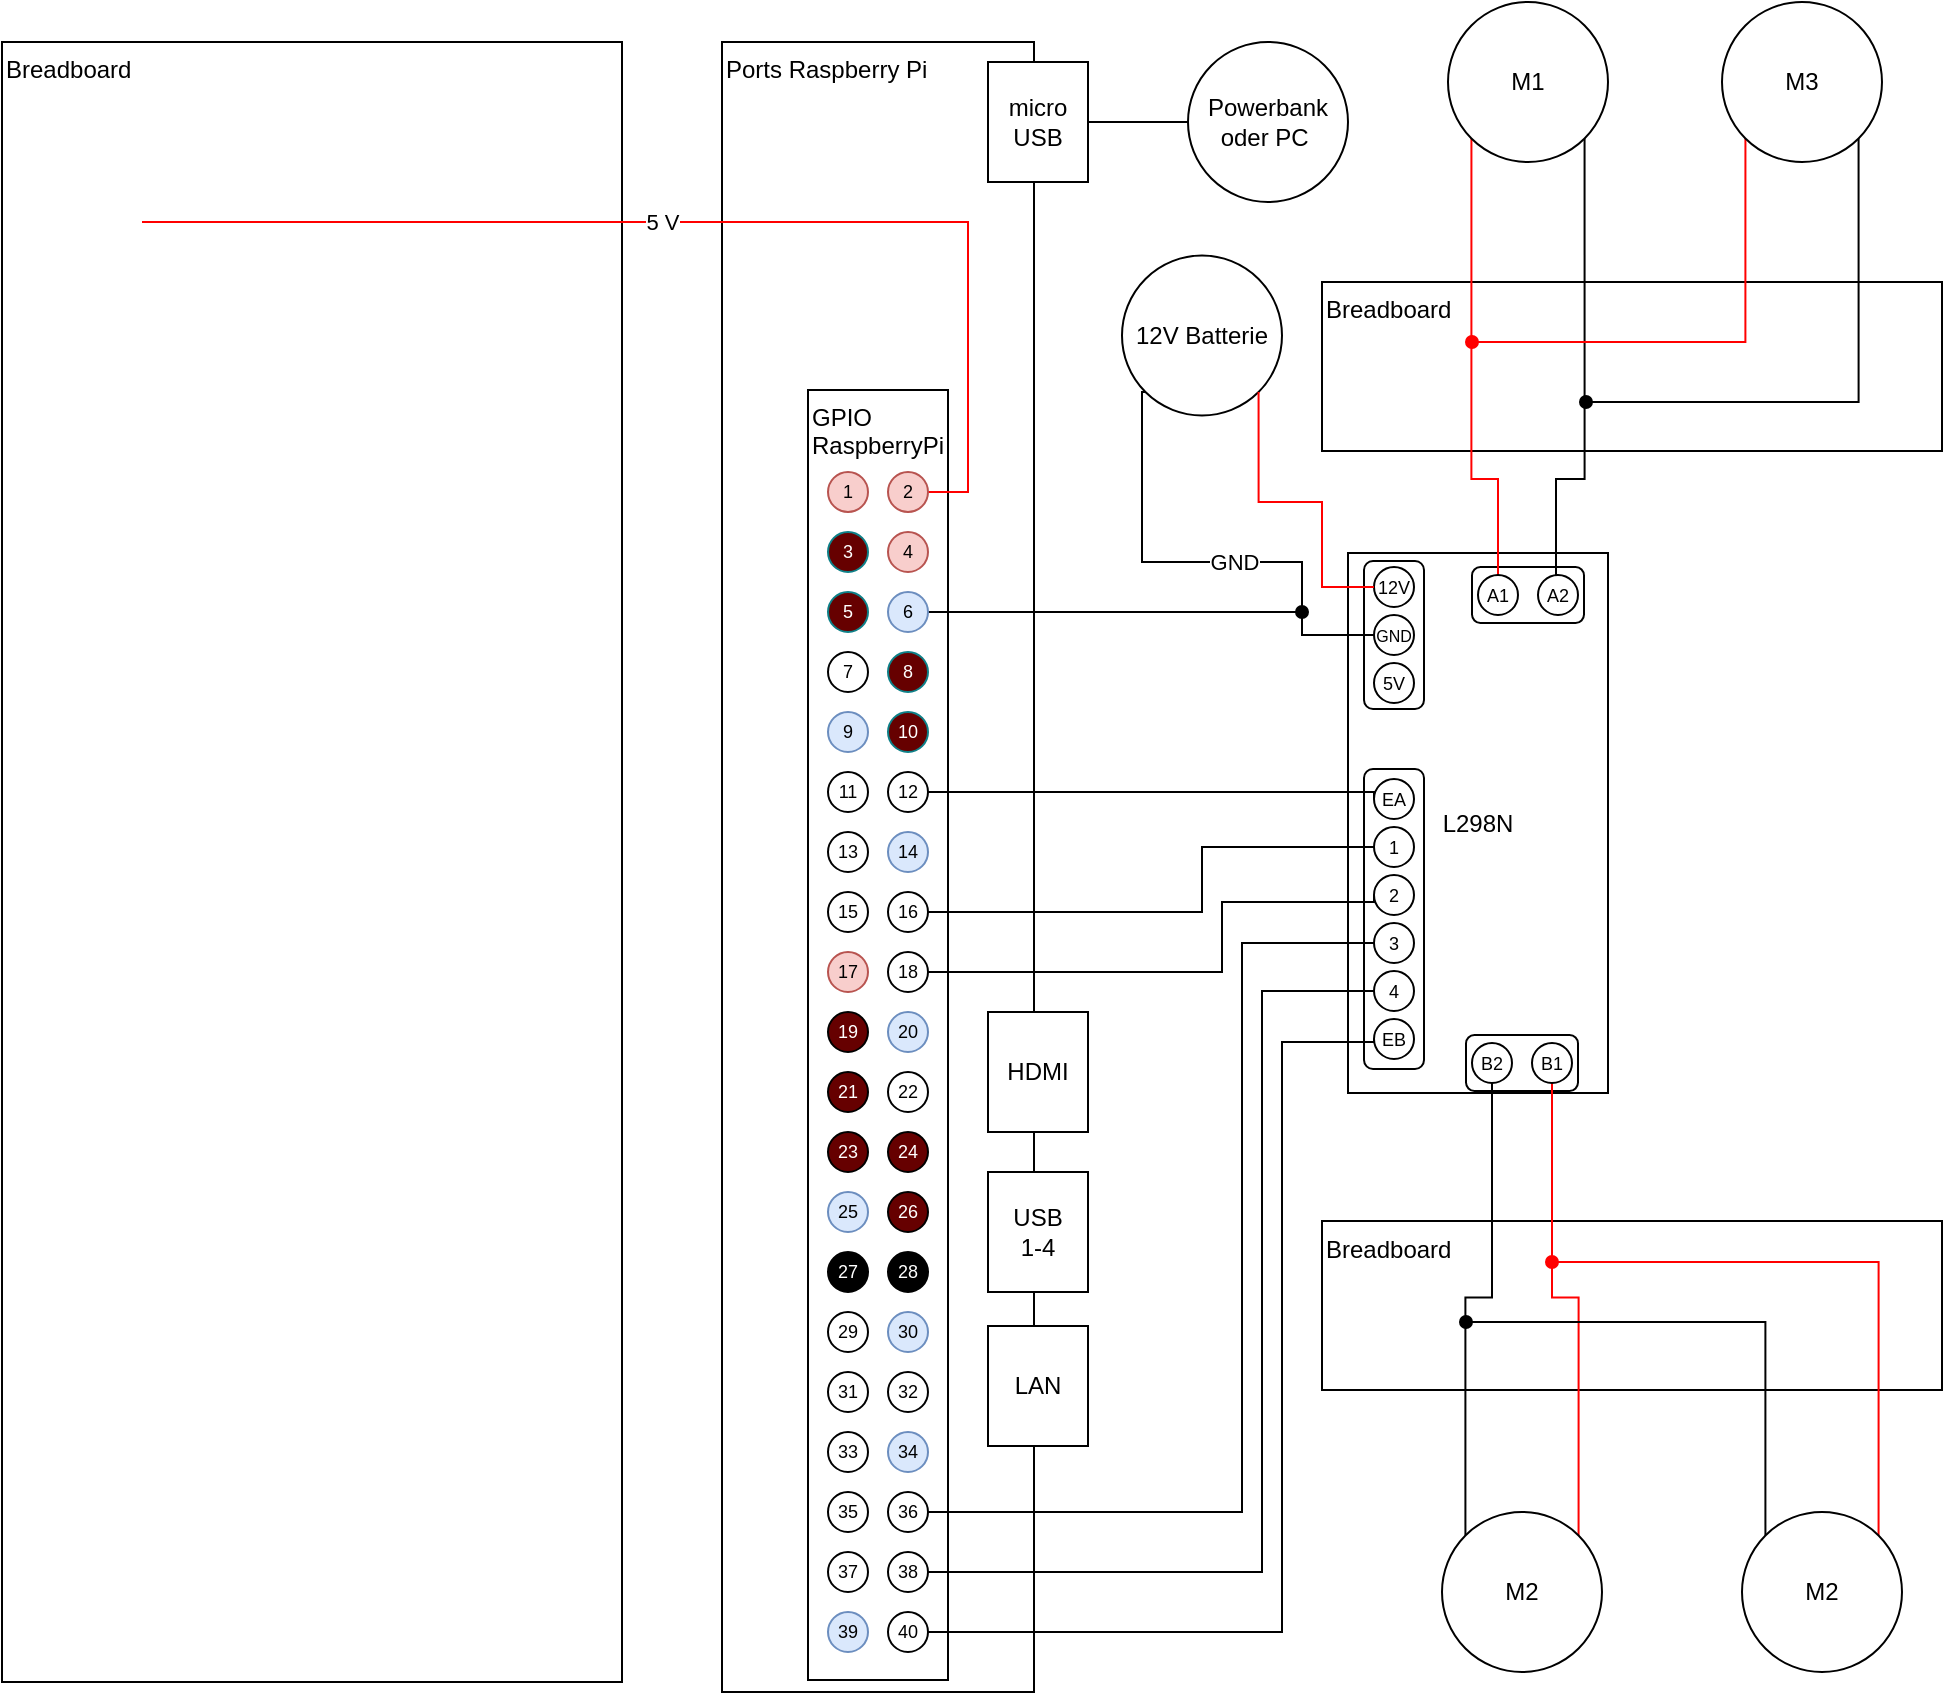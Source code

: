 <mxfile version="21.2.1" type="device">
  <diagram name="Seite-1" id="PGyua5_21smY6-l4cGi8">
    <mxGraphModel dx="1835" dy="639" grid="1" gridSize="10" guides="1" tooltips="1" connect="1" arrows="1" fold="1" page="1" pageScale="1" pageWidth="827" pageHeight="1169" math="0" shadow="0">
      <root>
        <mxCell id="0" />
        <mxCell id="1" parent="0" />
        <mxCell id="05i-smLC9eCTuCzIK3Xn-11" value="Ports Raspberry Pi" style="rounded=0;whiteSpace=wrap;html=1;align=left;verticalAlign=top;" parent="1" vertex="1">
          <mxGeometry x="-30" y="230" width="156" height="825" as="geometry" />
        </mxCell>
        <mxCell id="05i-smLC9eCTuCzIK3Xn-13" value="micro&lt;br&gt;USB" style="rounded=0;whiteSpace=wrap;html=1;" parent="1" vertex="1">
          <mxGeometry x="103" y="240" width="50" height="60" as="geometry" />
        </mxCell>
        <mxCell id="05i-smLC9eCTuCzIK3Xn-31" value="USB&lt;br&gt;1-4" style="rounded=0;whiteSpace=wrap;html=1;" parent="1" vertex="1">
          <mxGeometry x="103" y="795" width="50" height="60" as="geometry" />
        </mxCell>
        <mxCell id="05i-smLC9eCTuCzIK3Xn-33" value="LAN" style="rounded=0;whiteSpace=wrap;html=1;" parent="1" vertex="1">
          <mxGeometry x="103" y="872" width="50" height="60" as="geometry" />
        </mxCell>
        <mxCell id="Bs1byldZVV8IzLGN-WQu-1" style="edgeStyle=orthogonalEdgeStyle;rounded=0;orthogonalLoop=1;jettySize=auto;html=1;exitX=0;exitY=0.5;exitDx=0;exitDy=0;entryX=1;entryY=0.5;entryDx=0;entryDy=0;endArrow=none;endFill=0;" parent="1" source="Bs1byldZVV8IzLGN-WQu-2" target="05i-smLC9eCTuCzIK3Xn-13" edge="1">
          <mxGeometry relative="1" as="geometry">
            <mxPoint x="313" y="222" as="sourcePoint" />
            <Array as="points" />
          </mxGeometry>
        </mxCell>
        <mxCell id="Bs1byldZVV8IzLGN-WQu-2" value="Powerbank oder PC&amp;nbsp;" style="ellipse;whiteSpace=wrap;html=1;aspect=fixed;" parent="1" vertex="1">
          <mxGeometry x="203" y="230" width="80" height="80" as="geometry" />
        </mxCell>
        <mxCell id="05i-smLC9eCTuCzIK3Xn-23" value="Breadboard" style="rounded=0;whiteSpace=wrap;html=1;align=left;verticalAlign=top;" parent="1" vertex="1">
          <mxGeometry x="270" y="819.5" width="310" height="84.5" as="geometry" />
        </mxCell>
        <mxCell id="05i-smLC9eCTuCzIK3Xn-20" value="Breadboard" style="rounded=0;whiteSpace=wrap;html=1;align=left;verticalAlign=top;" parent="1" vertex="1">
          <mxGeometry x="270" y="350" width="310" height="84.5" as="geometry" />
        </mxCell>
        <mxCell id="05i-smLC9eCTuCzIK3Xn-2" value="Breadboard" style="rounded=0;whiteSpace=wrap;html=1;align=left;verticalAlign=top;" parent="1" vertex="1">
          <mxGeometry x="-390" y="230" width="310" height="820" as="geometry" />
        </mxCell>
        <mxCell id="6vpdTAPLGXKicJ_adY9Z-81" value="L298N" style="rounded=0;whiteSpace=wrap;html=1;" parent="1" vertex="1">
          <mxGeometry x="283" y="485.5" width="130" height="270" as="geometry" />
        </mxCell>
        <mxCell id="6vpdTAPLGXKicJ_adY9Z-94" value="" style="rounded=1;whiteSpace=wrap;html=1;fontSize=9;" parent="1" vertex="1">
          <mxGeometry x="291" y="593.5" width="30" height="150" as="geometry" />
        </mxCell>
        <mxCell id="6vpdTAPLGXKicJ_adY9Z-3" value="GPIO&lt;br&gt;RaspberryPi" style="rounded=0;whiteSpace=wrap;html=1;verticalAlign=top;align=left;" parent="1" vertex="1">
          <mxGeometry x="13" y="404" width="70" height="645" as="geometry" />
        </mxCell>
        <mxCell id="6vpdTAPLGXKicJ_adY9Z-4" value="1" style="ellipse;whiteSpace=wrap;html=1;aspect=fixed;align=center;verticalAlign=middle;fontSize=9;fillColor=#f8cecc;strokeColor=#b85450;" parent="1" vertex="1">
          <mxGeometry x="23" y="445" width="20" height="20" as="geometry" />
        </mxCell>
        <mxCell id="6vpdTAPLGXKicJ_adY9Z-145" value="5 V" style="edgeStyle=orthogonalEdgeStyle;rounded=0;orthogonalLoop=1;jettySize=auto;html=1;exitX=1;exitY=0.5;exitDx=0;exitDy=0;endArrow=none;endFill=0;strokeColor=#ff0000;" parent="1" source="6vpdTAPLGXKicJ_adY9Z-39" edge="1">
          <mxGeometry x="0.085" relative="1" as="geometry">
            <mxPoint x="-320" y="320" as="targetPoint" />
            <Array as="points">
              <mxPoint x="93" y="455" />
              <mxPoint x="93" y="320" />
              <mxPoint x="-310" y="320" />
            </Array>
            <mxPoint as="offset" />
          </mxGeometry>
        </mxCell>
        <mxCell id="6vpdTAPLGXKicJ_adY9Z-39" value="2" style="ellipse;whiteSpace=wrap;html=1;aspect=fixed;align=center;verticalAlign=middle;fontSize=9;fillColor=#f8cecc;strokeColor=#b85450;" parent="1" vertex="1">
          <mxGeometry x="53" y="445" width="20" height="20" as="geometry" />
        </mxCell>
        <mxCell id="6vpdTAPLGXKicJ_adY9Z-40" value="3" style="ellipse;whiteSpace=wrap;html=1;aspect=fixed;align=center;verticalAlign=middle;fontSize=9;fillColor=#660000;strokeColor=#0e8088;fontColor=#FFFFFF;" parent="1" vertex="1">
          <mxGeometry x="23" y="475" width="20" height="20" as="geometry" />
        </mxCell>
        <mxCell id="6vpdTAPLGXKicJ_adY9Z-41" value="4" style="ellipse;whiteSpace=wrap;html=1;aspect=fixed;align=center;verticalAlign=middle;fontSize=9;fillColor=#f8cecc;strokeColor=#b85450;" parent="1" vertex="1">
          <mxGeometry x="53" y="475" width="20" height="20" as="geometry" />
        </mxCell>
        <mxCell id="6vpdTAPLGXKicJ_adY9Z-42" value="5" style="ellipse;whiteSpace=wrap;html=1;aspect=fixed;align=center;verticalAlign=middle;fontSize=9;fillColor=#660000;strokeColor=#0e8088;fontColor=#FFFFFF;" parent="1" vertex="1">
          <mxGeometry x="23" y="505" width="20" height="20" as="geometry" />
        </mxCell>
        <mxCell id="05i-smLC9eCTuCzIK3Xn-10" style="edgeStyle=orthogonalEdgeStyle;rounded=0;orthogonalLoop=1;jettySize=auto;html=1;exitX=1;exitY=0.5;exitDx=0;exitDy=0;endArrow=oval;endFill=1;" parent="1" source="6vpdTAPLGXKicJ_adY9Z-43" edge="1">
          <mxGeometry relative="1" as="geometry">
            <mxPoint x="260" y="515" as="targetPoint" />
          </mxGeometry>
        </mxCell>
        <mxCell id="6vpdTAPLGXKicJ_adY9Z-43" value="6" style="ellipse;whiteSpace=wrap;html=1;aspect=fixed;align=center;verticalAlign=middle;fontSize=9;labelBackgroundColor=none;fillColor=#dae8fc;strokeColor=#6c8ebf;" parent="1" vertex="1">
          <mxGeometry x="53" y="505" width="20" height="20" as="geometry" />
        </mxCell>
        <mxCell id="6vpdTAPLGXKicJ_adY9Z-44" value="7" style="ellipse;whiteSpace=wrap;html=1;aspect=fixed;align=center;verticalAlign=middle;fontSize=9;" parent="1" vertex="1">
          <mxGeometry x="23" y="535" width="20" height="20" as="geometry" />
        </mxCell>
        <mxCell id="6vpdTAPLGXKicJ_adY9Z-45" value="8" style="ellipse;whiteSpace=wrap;html=1;aspect=fixed;align=center;verticalAlign=middle;fontSize=9;fillColor=#660000;strokeColor=#0e8088;fontColor=#FFFFFF;" parent="1" vertex="1">
          <mxGeometry x="53" y="535" width="20" height="20" as="geometry" />
        </mxCell>
        <mxCell id="6vpdTAPLGXKicJ_adY9Z-46" value="9" style="ellipse;whiteSpace=wrap;html=1;aspect=fixed;align=center;verticalAlign=middle;fontSize=9;labelBackgroundColor=none;fillColor=#dae8fc;strokeColor=#6c8ebf;" parent="1" vertex="1">
          <mxGeometry x="23" y="565" width="20" height="20" as="geometry" />
        </mxCell>
        <mxCell id="6vpdTAPLGXKicJ_adY9Z-47" value="10" style="ellipse;whiteSpace=wrap;html=1;aspect=fixed;align=center;verticalAlign=middle;fontSize=9;fillColor=#660000;strokeColor=#0e8088;fontColor=#FFFFFF;" parent="1" vertex="1">
          <mxGeometry x="53" y="565" width="20" height="20" as="geometry" />
        </mxCell>
        <mxCell id="6vpdTAPLGXKicJ_adY9Z-48" value="11" style="ellipse;whiteSpace=wrap;html=1;aspect=fixed;align=center;verticalAlign=middle;fontSize=9;" parent="1" vertex="1">
          <mxGeometry x="23" y="595" width="20" height="20" as="geometry" />
        </mxCell>
        <mxCell id="6vpdTAPLGXKicJ_adY9Z-118" style="edgeStyle=orthogonalEdgeStyle;rounded=0;orthogonalLoop=1;jettySize=auto;html=1;exitX=1;exitY=0.5;exitDx=0;exitDy=0;entryX=0;entryY=0.5;entryDx=0;entryDy=0;endArrow=none;endFill=0;" parent="1" source="6vpdTAPLGXKicJ_adY9Z-49" target="6vpdTAPLGXKicJ_adY9Z-106" edge="1">
          <mxGeometry relative="1" as="geometry">
            <Array as="points">
              <mxPoint x="296" y="605" />
            </Array>
          </mxGeometry>
        </mxCell>
        <mxCell id="6vpdTAPLGXKicJ_adY9Z-49" value="12" style="ellipse;whiteSpace=wrap;html=1;aspect=fixed;align=center;verticalAlign=middle;fontSize=9;" parent="1" vertex="1">
          <mxGeometry x="53" y="595" width="20" height="20" as="geometry" />
        </mxCell>
        <mxCell id="6vpdTAPLGXKicJ_adY9Z-50" value="13" style="ellipse;whiteSpace=wrap;html=1;aspect=fixed;align=center;verticalAlign=middle;fontSize=9;" parent="1" vertex="1">
          <mxGeometry x="23" y="625" width="20" height="20" as="geometry" />
        </mxCell>
        <mxCell id="6vpdTAPLGXKicJ_adY9Z-51" value="14" style="ellipse;whiteSpace=wrap;html=1;aspect=fixed;align=center;verticalAlign=middle;fontSize=9;labelBackgroundColor=none;fillColor=#dae8fc;strokeColor=#6c8ebf;" parent="1" vertex="1">
          <mxGeometry x="53" y="625" width="20" height="20" as="geometry" />
        </mxCell>
        <mxCell id="6vpdTAPLGXKicJ_adY9Z-52" value="15" style="ellipse;whiteSpace=wrap;html=1;aspect=fixed;align=center;verticalAlign=middle;fontSize=9;" parent="1" vertex="1">
          <mxGeometry x="23" y="655" width="20" height="20" as="geometry" />
        </mxCell>
        <mxCell id="6vpdTAPLGXKicJ_adY9Z-119" style="edgeStyle=orthogonalEdgeStyle;rounded=0;orthogonalLoop=1;jettySize=auto;html=1;exitX=1;exitY=0.5;exitDx=0;exitDy=0;entryX=0;entryY=0.5;entryDx=0;entryDy=0;endArrow=none;endFill=0;" parent="1" source="6vpdTAPLGXKicJ_adY9Z-53" target="6vpdTAPLGXKicJ_adY9Z-95" edge="1">
          <mxGeometry relative="1" as="geometry">
            <Array as="points">
              <mxPoint x="210" y="665" />
              <mxPoint x="210" y="633" />
            </Array>
          </mxGeometry>
        </mxCell>
        <mxCell id="6vpdTAPLGXKicJ_adY9Z-53" value="16" style="ellipse;whiteSpace=wrap;html=1;aspect=fixed;align=center;verticalAlign=middle;fontSize=9;" parent="1" vertex="1">
          <mxGeometry x="53" y="655" width="20" height="20" as="geometry" />
        </mxCell>
        <mxCell id="6vpdTAPLGXKicJ_adY9Z-54" value="17" style="ellipse;whiteSpace=wrap;html=1;aspect=fixed;align=center;verticalAlign=middle;fontSize=9;fillColor=#f8cecc;strokeColor=#b85450;" parent="1" vertex="1">
          <mxGeometry x="23" y="685" width="20" height="20" as="geometry" />
        </mxCell>
        <mxCell id="6vpdTAPLGXKicJ_adY9Z-120" style="edgeStyle=orthogonalEdgeStyle;rounded=0;orthogonalLoop=1;jettySize=auto;html=1;exitX=1;exitY=0.5;exitDx=0;exitDy=0;entryX=0;entryY=0.5;entryDx=0;entryDy=0;endArrow=none;endFill=0;" parent="1" source="6vpdTAPLGXKicJ_adY9Z-57" target="6vpdTAPLGXKicJ_adY9Z-96" edge="1">
          <mxGeometry relative="1" as="geometry">
            <Array as="points">
              <mxPoint x="220" y="695" />
              <mxPoint x="220" y="660" />
              <mxPoint x="296" y="660" />
            </Array>
          </mxGeometry>
        </mxCell>
        <mxCell id="6vpdTAPLGXKicJ_adY9Z-57" value="18" style="ellipse;whiteSpace=wrap;html=1;aspect=fixed;align=center;verticalAlign=middle;fontSize=9;" parent="1" vertex="1">
          <mxGeometry x="53" y="685" width="20" height="20" as="geometry" />
        </mxCell>
        <mxCell id="6vpdTAPLGXKicJ_adY9Z-58" value="19" style="ellipse;whiteSpace=wrap;html=1;aspect=fixed;align=center;verticalAlign=middle;fontSize=9;fontColor=#FFFFFF;fillColor=#660000;" parent="1" vertex="1">
          <mxGeometry x="23" y="715" width="20" height="20" as="geometry" />
        </mxCell>
        <mxCell id="6vpdTAPLGXKicJ_adY9Z-59" value="20" style="ellipse;whiteSpace=wrap;html=1;aspect=fixed;align=center;verticalAlign=middle;fontSize=9;labelBackgroundColor=none;fillColor=#dae8fc;strokeColor=#6c8ebf;" parent="1" vertex="1">
          <mxGeometry x="53" y="715" width="20" height="20" as="geometry" />
        </mxCell>
        <mxCell id="6vpdTAPLGXKicJ_adY9Z-60" value="21" style="ellipse;whiteSpace=wrap;html=1;aspect=fixed;align=center;verticalAlign=middle;fontSize=9;fontColor=#FFFFFF;fillColor=#660000;" parent="1" vertex="1">
          <mxGeometry x="23" y="745" width="20" height="20" as="geometry" />
        </mxCell>
        <mxCell id="6vpdTAPLGXKicJ_adY9Z-61" value="22" style="ellipse;whiteSpace=wrap;html=1;aspect=fixed;align=center;verticalAlign=middle;fontSize=9;" parent="1" vertex="1">
          <mxGeometry x="53" y="745" width="20" height="20" as="geometry" />
        </mxCell>
        <mxCell id="6vpdTAPLGXKicJ_adY9Z-62" value="23" style="ellipse;whiteSpace=wrap;html=1;aspect=fixed;align=center;verticalAlign=middle;fontSize=9;fontColor=#FFFFFF;fillColor=#660000;" parent="1" vertex="1">
          <mxGeometry x="23" y="775" width="20" height="20" as="geometry" />
        </mxCell>
        <mxCell id="6vpdTAPLGXKicJ_adY9Z-63" value="24" style="ellipse;whiteSpace=wrap;html=1;aspect=fixed;align=center;verticalAlign=middle;fontSize=9;fontColor=#FFFFFF;fillColor=#660000;" parent="1" vertex="1">
          <mxGeometry x="53" y="775" width="20" height="20" as="geometry" />
        </mxCell>
        <mxCell id="6vpdTAPLGXKicJ_adY9Z-64" value="25" style="ellipse;whiteSpace=wrap;html=1;aspect=fixed;align=center;verticalAlign=middle;fontSize=9;labelBackgroundColor=none;fillColor=#dae8fc;strokeColor=#6c8ebf;" parent="1" vertex="1">
          <mxGeometry x="23" y="805" width="20" height="20" as="geometry" />
        </mxCell>
        <mxCell id="6vpdTAPLGXKicJ_adY9Z-65" value="26" style="ellipse;whiteSpace=wrap;html=1;aspect=fixed;align=center;verticalAlign=middle;fontSize=9;fontColor=#FFFFFF;fillColor=#660000;" parent="1" vertex="1">
          <mxGeometry x="53" y="805" width="20" height="20" as="geometry" />
        </mxCell>
        <mxCell id="6vpdTAPLGXKicJ_adY9Z-66" value="27" style="ellipse;whiteSpace=wrap;html=1;aspect=fixed;align=center;verticalAlign=middle;fontSize=9;fontColor=#FFFFFF;fillColor=#000000;" parent="1" vertex="1">
          <mxGeometry x="23" y="835" width="20" height="20" as="geometry" />
        </mxCell>
        <mxCell id="6vpdTAPLGXKicJ_adY9Z-67" value="28" style="ellipse;whiteSpace=wrap;html=1;aspect=fixed;align=center;verticalAlign=middle;fontSize=9;fontColor=#FFFFFF;fillColor=#000000;" parent="1" vertex="1">
          <mxGeometry x="53" y="835" width="20" height="20" as="geometry" />
        </mxCell>
        <mxCell id="6vpdTAPLGXKicJ_adY9Z-68" value="29" style="ellipse;whiteSpace=wrap;html=1;aspect=fixed;align=center;verticalAlign=middle;fontSize=9;" parent="1" vertex="1">
          <mxGeometry x="23" y="865" width="20" height="20" as="geometry" />
        </mxCell>
        <mxCell id="6vpdTAPLGXKicJ_adY9Z-69" value="30" style="ellipse;whiteSpace=wrap;html=1;aspect=fixed;align=center;verticalAlign=middle;fontSize=9;labelBackgroundColor=none;fillColor=#dae8fc;strokeColor=#6c8ebf;" parent="1" vertex="1">
          <mxGeometry x="53" y="865" width="20" height="20" as="geometry" />
        </mxCell>
        <mxCell id="6vpdTAPLGXKicJ_adY9Z-70" value="31" style="ellipse;whiteSpace=wrap;html=1;aspect=fixed;align=center;verticalAlign=middle;fontSize=9;" parent="1" vertex="1">
          <mxGeometry x="23" y="895" width="20" height="20" as="geometry" />
        </mxCell>
        <mxCell id="6vpdTAPLGXKicJ_adY9Z-71" value="32" style="ellipse;whiteSpace=wrap;html=1;aspect=fixed;align=center;verticalAlign=middle;fontSize=9;" parent="1" vertex="1">
          <mxGeometry x="53" y="895" width="20" height="20" as="geometry" />
        </mxCell>
        <mxCell id="6vpdTAPLGXKicJ_adY9Z-72" value="33" style="ellipse;whiteSpace=wrap;html=1;aspect=fixed;align=center;verticalAlign=middle;fontSize=9;" parent="1" vertex="1">
          <mxGeometry x="23" y="925" width="20" height="20" as="geometry" />
        </mxCell>
        <mxCell id="6vpdTAPLGXKicJ_adY9Z-73" value="34" style="ellipse;whiteSpace=wrap;html=1;aspect=fixed;align=center;verticalAlign=middle;fontSize=9;labelBackgroundColor=none;fillColor=#dae8fc;strokeColor=#6c8ebf;" parent="1" vertex="1">
          <mxGeometry x="53" y="925" width="20" height="20" as="geometry" />
        </mxCell>
        <mxCell id="6vpdTAPLGXKicJ_adY9Z-74" value="35" style="ellipse;whiteSpace=wrap;html=1;aspect=fixed;align=center;verticalAlign=middle;fontSize=9;" parent="1" vertex="1">
          <mxGeometry x="23" y="955" width="20" height="20" as="geometry" />
        </mxCell>
        <mxCell id="6vpdTAPLGXKicJ_adY9Z-121" style="edgeStyle=orthogonalEdgeStyle;rounded=0;orthogonalLoop=1;jettySize=auto;html=1;exitX=1;exitY=0.5;exitDx=0;exitDy=0;entryX=0;entryY=0.5;entryDx=0;entryDy=0;endArrow=none;endFill=0;" parent="1" source="6vpdTAPLGXKicJ_adY9Z-75" target="6vpdTAPLGXKicJ_adY9Z-97" edge="1">
          <mxGeometry relative="1" as="geometry">
            <Array as="points">
              <mxPoint x="230" y="965" />
              <mxPoint x="230" y="681" />
            </Array>
          </mxGeometry>
        </mxCell>
        <mxCell id="6vpdTAPLGXKicJ_adY9Z-75" value="36" style="ellipse;whiteSpace=wrap;html=1;aspect=fixed;align=center;verticalAlign=middle;fontSize=9;" parent="1" vertex="1">
          <mxGeometry x="53" y="955" width="20" height="20" as="geometry" />
        </mxCell>
        <mxCell id="6vpdTAPLGXKicJ_adY9Z-76" value="37" style="ellipse;whiteSpace=wrap;html=1;aspect=fixed;align=center;verticalAlign=middle;fontSize=9;" parent="1" vertex="1">
          <mxGeometry x="23" y="985" width="20" height="20" as="geometry" />
        </mxCell>
        <mxCell id="6vpdTAPLGXKicJ_adY9Z-122" style="edgeStyle=orthogonalEdgeStyle;rounded=0;orthogonalLoop=1;jettySize=auto;html=1;exitX=1;exitY=0.5;exitDx=0;exitDy=0;entryX=0;entryY=0.5;entryDx=0;entryDy=0;endArrow=none;endFill=0;" parent="1" source="6vpdTAPLGXKicJ_adY9Z-77" target="6vpdTAPLGXKicJ_adY9Z-99" edge="1">
          <mxGeometry relative="1" as="geometry">
            <Array as="points">
              <mxPoint x="240" y="995" />
              <mxPoint x="240" y="705" />
            </Array>
          </mxGeometry>
        </mxCell>
        <mxCell id="6vpdTAPLGXKicJ_adY9Z-77" value="38" style="ellipse;whiteSpace=wrap;html=1;aspect=fixed;align=center;verticalAlign=middle;fontSize=9;" parent="1" vertex="1">
          <mxGeometry x="53" y="985" width="20" height="20" as="geometry" />
        </mxCell>
        <mxCell id="6vpdTAPLGXKicJ_adY9Z-78" value="39" style="ellipse;whiteSpace=wrap;html=1;aspect=fixed;align=center;verticalAlign=middle;fontSize=9;labelBackgroundColor=none;fillColor=#dae8fc;strokeColor=#6c8ebf;" parent="1" vertex="1">
          <mxGeometry x="23" y="1015" width="20" height="20" as="geometry" />
        </mxCell>
        <mxCell id="6vpdTAPLGXKicJ_adY9Z-123" style="edgeStyle=orthogonalEdgeStyle;rounded=0;orthogonalLoop=1;jettySize=auto;html=1;exitX=1;exitY=0.5;exitDx=0;exitDy=0;entryX=0;entryY=0.5;entryDx=0;entryDy=0;endArrow=none;endFill=0;" parent="1" source="6vpdTAPLGXKicJ_adY9Z-79" target="6vpdTAPLGXKicJ_adY9Z-107" edge="1">
          <mxGeometry relative="1" as="geometry">
            <Array as="points">
              <mxPoint x="250" y="1025" />
              <mxPoint x="250" y="730" />
              <mxPoint x="296" y="730" />
            </Array>
          </mxGeometry>
        </mxCell>
        <mxCell id="6vpdTAPLGXKicJ_adY9Z-79" value="40" style="ellipse;whiteSpace=wrap;html=1;aspect=fixed;align=center;verticalAlign=middle;fontSize=9;" parent="1" vertex="1">
          <mxGeometry x="53" y="1015" width="20" height="20" as="geometry" />
        </mxCell>
        <mxCell id="6vpdTAPLGXKicJ_adY9Z-86" value="" style="rounded=1;whiteSpace=wrap;html=1;fontSize=9;" parent="1" vertex="1">
          <mxGeometry x="345" y="492.5" width="56" height="28" as="geometry" />
        </mxCell>
        <mxCell id="6vpdTAPLGXKicJ_adY9Z-111" style="edgeStyle=orthogonalEdgeStyle;rounded=0;orthogonalLoop=1;jettySize=auto;html=1;exitX=0.5;exitY=0;exitDx=0;exitDy=0;entryX=1;entryY=1;entryDx=0;entryDy=0;endArrow=none;endFill=0;" parent="1" source="6vpdTAPLGXKicJ_adY9Z-83" target="6vpdTAPLGXKicJ_adY9Z-108" edge="1">
          <mxGeometry relative="1" as="geometry">
            <Array as="points">
              <mxPoint x="387" y="496.5" />
              <mxPoint x="387" y="448.5" />
              <mxPoint x="401" y="448.5" />
            </Array>
          </mxGeometry>
        </mxCell>
        <mxCell id="6vpdTAPLGXKicJ_adY9Z-110" style="edgeStyle=orthogonalEdgeStyle;rounded=0;orthogonalLoop=1;jettySize=auto;html=1;exitX=0.5;exitY=0;exitDx=0;exitDy=0;entryX=0;entryY=1;entryDx=0;entryDy=0;endArrow=none;endFill=0;strokeColor=#FF0000;" parent="1" source="6vpdTAPLGXKicJ_adY9Z-82" target="6vpdTAPLGXKicJ_adY9Z-108" edge="1">
          <mxGeometry relative="1" as="geometry">
            <Array as="points">
              <mxPoint x="358" y="448.5" />
              <mxPoint x="345" y="448.5" />
            </Array>
          </mxGeometry>
        </mxCell>
        <mxCell id="6vpdTAPLGXKicJ_adY9Z-82" value="A1" style="ellipse;whiteSpace=wrap;html=1;aspect=fixed;align=center;verticalAlign=middle;fontSize=9;" parent="1" vertex="1">
          <mxGeometry x="348" y="496.5" width="20" height="20" as="geometry" />
        </mxCell>
        <mxCell id="6vpdTAPLGXKicJ_adY9Z-83" value="A2" style="ellipse;whiteSpace=wrap;html=1;aspect=fixed;align=center;verticalAlign=middle;fontSize=9;" parent="1" vertex="1">
          <mxGeometry x="378" y="496.5" width="20" height="20" as="geometry" />
        </mxCell>
        <mxCell id="6vpdTAPLGXKicJ_adY9Z-87" value="" style="rounded=1;whiteSpace=wrap;html=1;fontSize=9;" parent="1" vertex="1">
          <mxGeometry x="342" y="726.5" width="56" height="28" as="geometry" />
        </mxCell>
        <mxCell id="6vpdTAPLGXKicJ_adY9Z-113" style="edgeStyle=orthogonalEdgeStyle;rounded=0;orthogonalLoop=1;jettySize=auto;html=1;exitX=0.5;exitY=1;exitDx=0;exitDy=0;entryX=0;entryY=0;entryDx=0;entryDy=0;endArrow=none;endFill=0;" parent="1" source="6vpdTAPLGXKicJ_adY9Z-88" target="6vpdTAPLGXKicJ_adY9Z-109" edge="1">
          <mxGeometry relative="1" as="geometry" />
        </mxCell>
        <mxCell id="6vpdTAPLGXKicJ_adY9Z-88" value="B2" style="ellipse;whiteSpace=wrap;html=1;aspect=fixed;align=center;verticalAlign=middle;fontSize=9;" parent="1" vertex="1">
          <mxGeometry x="345" y="730.5" width="20" height="20" as="geometry" />
        </mxCell>
        <mxCell id="6vpdTAPLGXKicJ_adY9Z-112" style="edgeStyle=orthogonalEdgeStyle;rounded=0;orthogonalLoop=1;jettySize=auto;html=1;exitX=0.5;exitY=1;exitDx=0;exitDy=0;entryX=1;entryY=0;entryDx=0;entryDy=0;endArrow=none;endFill=0;strokeColor=#FF0000;" parent="1" source="6vpdTAPLGXKicJ_adY9Z-89" target="6vpdTAPLGXKicJ_adY9Z-109" edge="1">
          <mxGeometry relative="1" as="geometry" />
        </mxCell>
        <mxCell id="6vpdTAPLGXKicJ_adY9Z-89" value="B1" style="ellipse;whiteSpace=wrap;html=1;aspect=fixed;align=center;verticalAlign=middle;fontSize=9;" parent="1" vertex="1">
          <mxGeometry x="375" y="730.5" width="20" height="20" as="geometry" />
        </mxCell>
        <mxCell id="6vpdTAPLGXKicJ_adY9Z-90" value="" style="rounded=1;whiteSpace=wrap;html=1;fontSize=9;" parent="1" vertex="1">
          <mxGeometry x="291" y="489.5" width="30" height="74" as="geometry" />
        </mxCell>
        <mxCell id="6vpdTAPLGXKicJ_adY9Z-91" value="12V" style="ellipse;whiteSpace=wrap;html=1;aspect=fixed;align=center;verticalAlign=middle;fontSize=9;" parent="1" vertex="1">
          <mxGeometry x="296" y="492.5" width="20" height="20" as="geometry" />
        </mxCell>
        <mxCell id="6vpdTAPLGXKicJ_adY9Z-92" value="GND" style="ellipse;whiteSpace=wrap;html=1;aspect=fixed;align=center;verticalAlign=middle;fontSize=8;" parent="1" vertex="1">
          <mxGeometry x="296" y="516.5" width="20" height="20" as="geometry" />
        </mxCell>
        <mxCell id="6vpdTAPLGXKicJ_adY9Z-93" value="5V" style="ellipse;whiteSpace=wrap;html=1;aspect=fixed;align=center;verticalAlign=middle;fontSize=9;" parent="1" vertex="1">
          <mxGeometry x="296" y="540.5" width="20" height="20" as="geometry" />
        </mxCell>
        <mxCell id="6vpdTAPLGXKicJ_adY9Z-95" value="1" style="ellipse;whiteSpace=wrap;html=1;aspect=fixed;align=center;verticalAlign=middle;fontSize=9;" parent="1" vertex="1">
          <mxGeometry x="296" y="622.5" width="20" height="20" as="geometry" />
        </mxCell>
        <mxCell id="6vpdTAPLGXKicJ_adY9Z-96" value="2" style="ellipse;whiteSpace=wrap;html=1;aspect=fixed;align=center;verticalAlign=middle;fontSize=9;" parent="1" vertex="1">
          <mxGeometry x="296" y="646.5" width="20" height="20" as="geometry" />
        </mxCell>
        <mxCell id="6vpdTAPLGXKicJ_adY9Z-97" value="3" style="ellipse;whiteSpace=wrap;html=1;aspect=fixed;align=center;verticalAlign=middle;fontSize=9;" parent="1" vertex="1">
          <mxGeometry x="296" y="670.5" width="20" height="20" as="geometry" />
        </mxCell>
        <mxCell id="6vpdTAPLGXKicJ_adY9Z-99" value="4" style="ellipse;whiteSpace=wrap;html=1;aspect=fixed;align=center;verticalAlign=middle;fontSize=9;" parent="1" vertex="1">
          <mxGeometry x="296" y="694.5" width="20" height="20" as="geometry" />
        </mxCell>
        <mxCell id="6vpdTAPLGXKicJ_adY9Z-106" value="EA" style="ellipse;whiteSpace=wrap;html=1;aspect=fixed;align=center;verticalAlign=middle;fontSize=9;" parent="1" vertex="1">
          <mxGeometry x="296" y="598.5" width="20" height="20" as="geometry" />
        </mxCell>
        <mxCell id="6vpdTAPLGXKicJ_adY9Z-107" value="EB" style="ellipse;whiteSpace=wrap;html=1;aspect=fixed;align=center;verticalAlign=middle;fontSize=9;" parent="1" vertex="1">
          <mxGeometry x="296" y="718.5" width="20" height="20" as="geometry" />
        </mxCell>
        <mxCell id="6vpdTAPLGXKicJ_adY9Z-108" value="M1" style="ellipse;whiteSpace=wrap;html=1;aspect=fixed;" parent="1" vertex="1">
          <mxGeometry x="333" y="210" width="80" height="80" as="geometry" />
        </mxCell>
        <mxCell id="6vpdTAPLGXKicJ_adY9Z-109" value="M2" style="ellipse;whiteSpace=wrap;html=1;aspect=fixed;" parent="1" vertex="1">
          <mxGeometry x="330" y="965" width="80" height="80" as="geometry" />
        </mxCell>
        <mxCell id="05i-smLC9eCTuCzIK3Xn-4" value="12V Batterie" style="ellipse;whiteSpace=wrap;html=1;aspect=fixed;" parent="1" vertex="1">
          <mxGeometry x="170" y="336.75" width="80" height="80" as="geometry" />
        </mxCell>
        <mxCell id="05i-smLC9eCTuCzIK3Xn-8" style="rounded=0;orthogonalLoop=1;jettySize=auto;html=1;endArrow=none;endFill=0;strokeColor=#FF0000;edgeStyle=orthogonalEdgeStyle;exitX=0;exitY=0.5;exitDx=0;exitDy=0;entryX=1;entryY=1;entryDx=0;entryDy=0;" parent="1" source="6vpdTAPLGXKicJ_adY9Z-91" target="05i-smLC9eCTuCzIK3Xn-4" edge="1">
          <mxGeometry relative="1" as="geometry">
            <mxPoint x="100" y="230" as="sourcePoint" />
            <mxPoint x="-50" y="198" as="targetPoint" />
            <Array as="points">
              <mxPoint x="270" y="503" />
              <mxPoint x="270" y="460" />
              <mxPoint x="238" y="460" />
            </Array>
          </mxGeometry>
        </mxCell>
        <mxCell id="05i-smLC9eCTuCzIK3Xn-9" value="GND" style="endArrow=none;html=1;rounded=0;edgeStyle=orthogonalEdgeStyle;exitX=0;exitY=0.5;exitDx=0;exitDy=0;endFill=0;entryX=0;entryY=1;entryDx=0;entryDy=0;" parent="1" source="6vpdTAPLGXKicJ_adY9Z-92" target="05i-smLC9eCTuCzIK3Xn-4" edge="1">
          <mxGeometry x="-0.099" width="50" height="50" relative="1" as="geometry">
            <mxPoint x="70" y="360" as="sourcePoint" />
            <mxPoint x="-70" y="238" as="targetPoint" />
            <Array as="points">
              <mxPoint x="260" y="527" />
              <mxPoint x="260" y="490" />
              <mxPoint x="180" y="490" />
              <mxPoint x="180" y="405" />
            </Array>
            <mxPoint x="1" as="offset" />
          </mxGeometry>
        </mxCell>
        <mxCell id="05i-smLC9eCTuCzIK3Xn-21" style="edgeStyle=orthogonalEdgeStyle;rounded=0;orthogonalLoop=1;jettySize=auto;html=1;exitX=0;exitY=1;exitDx=0;exitDy=0;endArrow=oval;endFill=1;strokeColor=#ff0000;" parent="1" source="05i-smLC9eCTuCzIK3Xn-19" edge="1">
          <mxGeometry relative="1" as="geometry">
            <mxPoint x="345" y="380" as="targetPoint" />
            <Array as="points">
              <mxPoint x="482" y="380" />
            </Array>
          </mxGeometry>
        </mxCell>
        <mxCell id="05i-smLC9eCTuCzIK3Xn-22" style="edgeStyle=orthogonalEdgeStyle;rounded=0;orthogonalLoop=1;jettySize=auto;html=1;exitX=1;exitY=1;exitDx=0;exitDy=0;endArrow=oval;endFill=1;" parent="1" source="05i-smLC9eCTuCzIK3Xn-19" edge="1">
          <mxGeometry relative="1" as="geometry">
            <mxPoint x="402" y="410" as="targetPoint" />
            <Array as="points">
              <mxPoint x="538" y="410" />
              <mxPoint x="400" y="410" />
            </Array>
          </mxGeometry>
        </mxCell>
        <mxCell id="05i-smLC9eCTuCzIK3Xn-19" value="M3" style="ellipse;whiteSpace=wrap;html=1;aspect=fixed;" parent="1" vertex="1">
          <mxGeometry x="470" y="210" width="80" height="80" as="geometry" />
        </mxCell>
        <mxCell id="05i-smLC9eCTuCzIK3Xn-25" style="edgeStyle=orthogonalEdgeStyle;rounded=0;orthogonalLoop=1;jettySize=auto;html=1;exitX=1;exitY=0;exitDx=0;exitDy=0;endArrow=oval;endFill=1;strokeColor=#ff0000;" parent="1" source="05i-smLC9eCTuCzIK3Xn-24" edge="1">
          <mxGeometry relative="1" as="geometry">
            <mxPoint x="385" y="840" as="targetPoint" />
            <Array as="points">
              <mxPoint x="548" y="840" />
            </Array>
          </mxGeometry>
        </mxCell>
        <mxCell id="05i-smLC9eCTuCzIK3Xn-26" style="edgeStyle=orthogonalEdgeStyle;rounded=0;orthogonalLoop=1;jettySize=auto;html=1;exitX=0;exitY=0;exitDx=0;exitDy=0;endArrow=oval;endFill=1;" parent="1" source="05i-smLC9eCTuCzIK3Xn-24" edge="1">
          <mxGeometry relative="1" as="geometry">
            <mxPoint x="342" y="870" as="targetPoint" />
            <Array as="points">
              <mxPoint x="492" y="870" />
            </Array>
          </mxGeometry>
        </mxCell>
        <mxCell id="05i-smLC9eCTuCzIK3Xn-24" value="M2" style="ellipse;whiteSpace=wrap;html=1;aspect=fixed;" parent="1" vertex="1">
          <mxGeometry x="480" y="965" width="80" height="80" as="geometry" />
        </mxCell>
        <mxCell id="twpIJVVk6TmLH-ZLGbe3-15" value="HDMI" style="rounded=0;whiteSpace=wrap;html=1;" parent="1" vertex="1">
          <mxGeometry x="103" y="715" width="50" height="60" as="geometry" />
        </mxCell>
      </root>
    </mxGraphModel>
  </diagram>
</mxfile>
